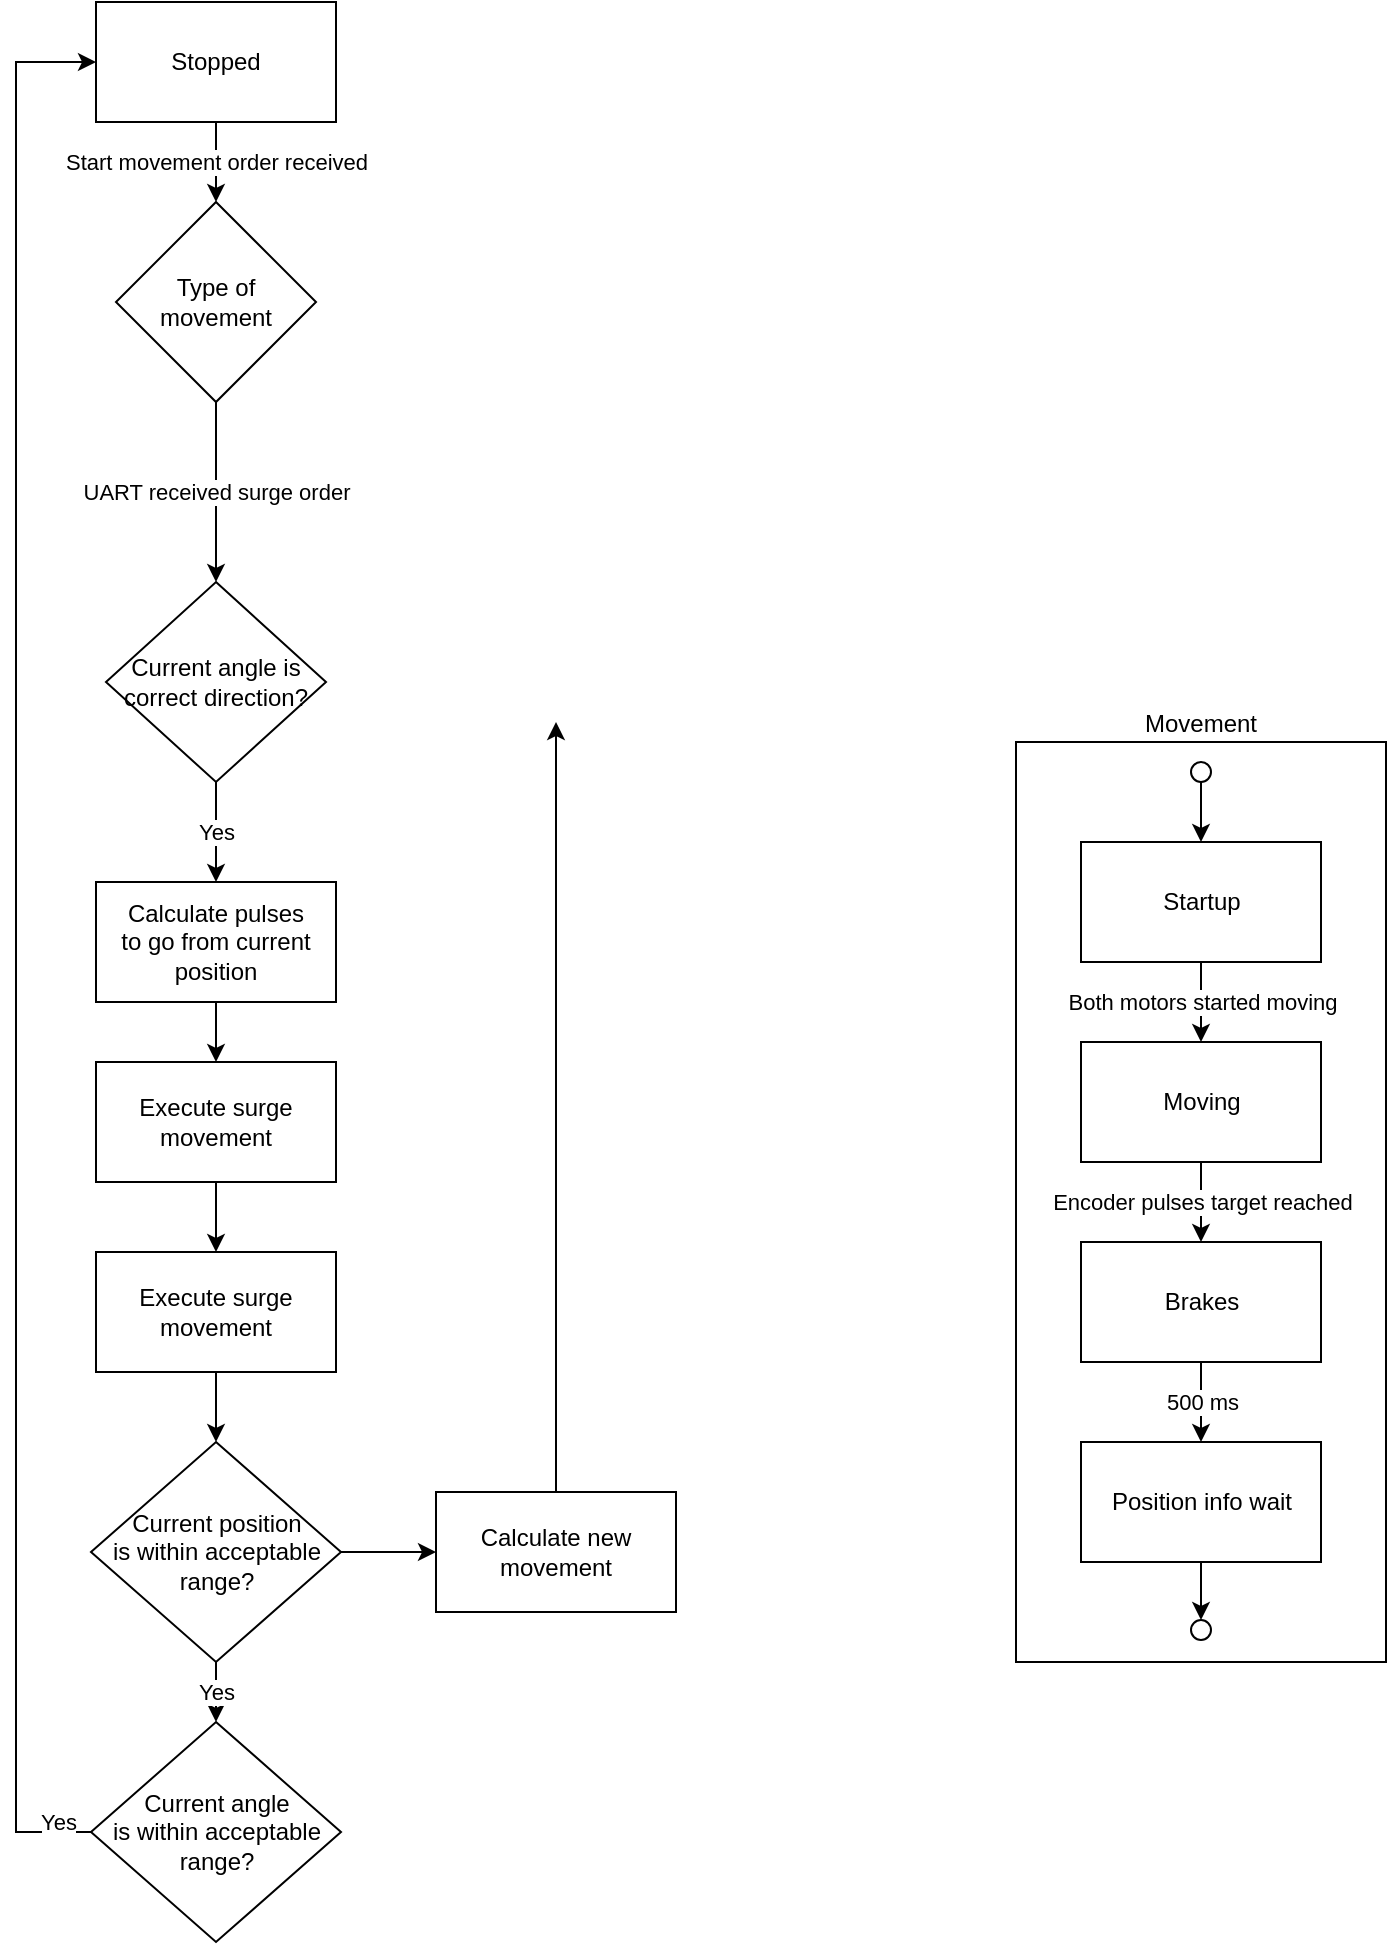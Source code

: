 <mxfile version="20.5.3" type="device"><diagram id="C5RBs43oDa-KdzZeNtuy" name="Page-1"><mxGraphModel dx="1348" dy="1962" grid="1" gridSize="10" guides="1" tooltips="1" connect="1" arrows="1" fold="1" page="1" pageScale="1" pageWidth="827" pageHeight="1169" math="0" shadow="0"><root><mxCell id="WIyWlLk6GJQsqaUBKTNV-0"/><mxCell id="WIyWlLk6GJQsqaUBKTNV-1" parent="WIyWlLk6GJQsqaUBKTNV-0"/><mxCell id="HDlafIDfcUcSY2rB3opa-14" value="Movement" style="rounded=0;whiteSpace=wrap;html=1;labelPosition=center;verticalLabelPosition=top;align=center;verticalAlign=bottom;" parent="WIyWlLk6GJQsqaUBKTNV-1" vertex="1"><mxGeometry x="540" y="300" width="185" height="460" as="geometry"/></mxCell><mxCell id="HDlafIDfcUcSY2rB3opa-2" value="UART received surge order" style="edgeStyle=orthogonalEdgeStyle;rounded=0;orthogonalLoop=1;jettySize=auto;html=1;" parent="WIyWlLk6GJQsqaUBKTNV-1" source="HDlafIDfcUcSY2rB3opa-32" target="HDlafIDfcUcSY2rB3opa-12" edge="1"><mxGeometry relative="1" as="geometry"><mxPoint x="140" y="140" as="targetPoint"/></mxGeometry></mxCell><mxCell id="HDlafIDfcUcSY2rB3opa-33" value="Start movement order received" style="edgeStyle=orthogonalEdgeStyle;rounded=0;orthogonalLoop=1;jettySize=auto;html=1;" parent="WIyWlLk6GJQsqaUBKTNV-1" source="HDlafIDfcUcSY2rB3opa-0" target="HDlafIDfcUcSY2rB3opa-32" edge="1"><mxGeometry relative="1" as="geometry"/></mxCell><mxCell id="HDlafIDfcUcSY2rB3opa-0" value="Stopped" style="rounded=0;whiteSpace=wrap;html=1;" parent="WIyWlLk6GJQsqaUBKTNV-1" vertex="1"><mxGeometry x="80" y="-70" width="120" height="60" as="geometry"/></mxCell><mxCell id="HDlafIDfcUcSY2rB3opa-4" value="Both motors started moving" style="edgeStyle=orthogonalEdgeStyle;rounded=0;orthogonalLoop=1;jettySize=auto;html=1;" parent="WIyWlLk6GJQsqaUBKTNV-1" source="HDlafIDfcUcSY2rB3opa-1" target="HDlafIDfcUcSY2rB3opa-3" edge="1"><mxGeometry relative="1" as="geometry"/></mxCell><mxCell id="HDlafIDfcUcSY2rB3opa-1" value="Startup" style="rounded=0;whiteSpace=wrap;html=1;" parent="WIyWlLk6GJQsqaUBKTNV-1" vertex="1"><mxGeometry x="572.5" y="350" width="120" height="60" as="geometry"/></mxCell><mxCell id="HDlafIDfcUcSY2rB3opa-6" value="Encoder pulses target reached" style="edgeStyle=orthogonalEdgeStyle;rounded=0;orthogonalLoop=1;jettySize=auto;html=1;entryX=0.5;entryY=0;entryDx=0;entryDy=0;" parent="WIyWlLk6GJQsqaUBKTNV-1" source="HDlafIDfcUcSY2rB3opa-3" target="HDlafIDfcUcSY2rB3opa-5" edge="1"><mxGeometry relative="1" as="geometry"/></mxCell><mxCell id="HDlafIDfcUcSY2rB3opa-3" value="Moving" style="rounded=0;whiteSpace=wrap;html=1;" parent="WIyWlLk6GJQsqaUBKTNV-1" vertex="1"><mxGeometry x="572.5" y="450" width="120" height="60" as="geometry"/></mxCell><mxCell id="HDlafIDfcUcSY2rB3opa-8" value="500 ms" style="edgeStyle=orthogonalEdgeStyle;rounded=0;orthogonalLoop=1;jettySize=auto;html=1;" parent="WIyWlLk6GJQsqaUBKTNV-1" source="HDlafIDfcUcSY2rB3opa-5" target="HDlafIDfcUcSY2rB3opa-7" edge="1"><mxGeometry relative="1" as="geometry"/></mxCell><mxCell id="HDlafIDfcUcSY2rB3opa-5" value="Brakes" style="rounded=0;whiteSpace=wrap;html=1;" parent="WIyWlLk6GJQsqaUBKTNV-1" vertex="1"><mxGeometry x="572.5" y="550" width="120" height="60" as="geometry"/></mxCell><mxCell id="HDlafIDfcUcSY2rB3opa-20" style="edgeStyle=orthogonalEdgeStyle;rounded=0;orthogonalLoop=1;jettySize=auto;html=1;entryX=0.5;entryY=0;entryDx=0;entryDy=0;" parent="WIyWlLk6GJQsqaUBKTNV-1" source="HDlafIDfcUcSY2rB3opa-7" target="HDlafIDfcUcSY2rB3opa-19" edge="1"><mxGeometry relative="1" as="geometry"/></mxCell><mxCell id="HDlafIDfcUcSY2rB3opa-7" value="Position info wait" style="rounded=0;whiteSpace=wrap;html=1;" parent="WIyWlLk6GJQsqaUBKTNV-1" vertex="1"><mxGeometry x="572.5" y="650" width="120" height="60" as="geometry"/></mxCell><mxCell id="HDlafIDfcUcSY2rB3opa-23" value="Yes" style="edgeStyle=orthogonalEdgeStyle;rounded=0;orthogonalLoop=1;jettySize=auto;html=1;" parent="WIyWlLk6GJQsqaUBKTNV-1" source="HDlafIDfcUcSY2rB3opa-12" target="HDlafIDfcUcSY2rB3opa-21" edge="1"><mxGeometry relative="1" as="geometry"/></mxCell><mxCell id="HDlafIDfcUcSY2rB3opa-12" value="Current angle is correct direction?" style="rhombus;whiteSpace=wrap;html=1;" parent="WIyWlLk6GJQsqaUBKTNV-1" vertex="1"><mxGeometry x="85" y="220" width="110" height="100" as="geometry"/></mxCell><mxCell id="HDlafIDfcUcSY2rB3opa-18" style="edgeStyle=orthogonalEdgeStyle;rounded=0;orthogonalLoop=1;jettySize=auto;html=1;entryX=0.5;entryY=0;entryDx=0;entryDy=0;" parent="WIyWlLk6GJQsqaUBKTNV-1" source="HDlafIDfcUcSY2rB3opa-17" target="HDlafIDfcUcSY2rB3opa-1" edge="1"><mxGeometry relative="1" as="geometry"/></mxCell><mxCell id="HDlafIDfcUcSY2rB3opa-17" value="" style="ellipse;whiteSpace=wrap;html=1;aspect=fixed;" parent="WIyWlLk6GJQsqaUBKTNV-1" vertex="1"><mxGeometry x="627.5" y="310" width="10" height="10" as="geometry"/></mxCell><mxCell id="HDlafIDfcUcSY2rB3opa-19" value="" style="ellipse;whiteSpace=wrap;html=1;aspect=fixed;" parent="WIyWlLk6GJQsqaUBKTNV-1" vertex="1"><mxGeometry x="627.5" y="739" width="10" height="10" as="geometry"/></mxCell><mxCell id="HDlafIDfcUcSY2rB3opa-25" style="edgeStyle=orthogonalEdgeStyle;rounded=0;orthogonalLoop=1;jettySize=auto;html=1;" parent="WIyWlLk6GJQsqaUBKTNV-1" source="HDlafIDfcUcSY2rB3opa-21" target="HDlafIDfcUcSY2rB3opa-26" edge="1"><mxGeometry relative="1" as="geometry"><mxPoint x="140" y="450" as="targetPoint"/></mxGeometry></mxCell><mxCell id="HDlafIDfcUcSY2rB3opa-21" value="&lt;div&gt;Calculate pulses&lt;/div&gt;&lt;div&gt;to go from current position&lt;br&gt;&lt;/div&gt;" style="rounded=0;whiteSpace=wrap;html=1;" parent="WIyWlLk6GJQsqaUBKTNV-1" vertex="1"><mxGeometry x="80" y="370" width="120" height="60" as="geometry"/></mxCell><mxCell id="HDlafIDfcUcSY2rB3opa-28" style="edgeStyle=orthogonalEdgeStyle;rounded=0;orthogonalLoop=1;jettySize=auto;html=1;" parent="WIyWlLk6GJQsqaUBKTNV-1" source="HDlafIDfcUcSY2rB3opa-26" target="HDlafIDfcUcSY2rB3opa-27" edge="1"><mxGeometry relative="1" as="geometry"/></mxCell><mxCell id="HDlafIDfcUcSY2rB3opa-26" value="Execute surge movement" style="rounded=0;whiteSpace=wrap;html=1;" parent="WIyWlLk6GJQsqaUBKTNV-1" vertex="1"><mxGeometry x="80" y="460" width="120" height="60" as="geometry"/></mxCell><mxCell id="HDlafIDfcUcSY2rB3opa-30" style="edgeStyle=orthogonalEdgeStyle;rounded=0;orthogonalLoop=1;jettySize=auto;html=1;" parent="WIyWlLk6GJQsqaUBKTNV-1" source="HDlafIDfcUcSY2rB3opa-27" target="HDlafIDfcUcSY2rB3opa-29" edge="1"><mxGeometry relative="1" as="geometry"/></mxCell><mxCell id="HDlafIDfcUcSY2rB3opa-27" value="Execute surge movement" style="rounded=0;whiteSpace=wrap;html=1;" parent="WIyWlLk6GJQsqaUBKTNV-1" vertex="1"><mxGeometry x="80" y="555" width="120" height="60" as="geometry"/></mxCell><mxCell id="HDlafIDfcUcSY2rB3opa-35" value="Yes" style="edgeStyle=orthogonalEdgeStyle;rounded=0;orthogonalLoop=1;jettySize=auto;html=1;" parent="WIyWlLk6GJQsqaUBKTNV-1" source="HDlafIDfcUcSY2rB3opa-29" target="HDlafIDfcUcSY2rB3opa-34" edge="1"><mxGeometry relative="1" as="geometry"/></mxCell><mxCell id="HDlafIDfcUcSY2rB3opa-38" style="edgeStyle=orthogonalEdgeStyle;rounded=0;orthogonalLoop=1;jettySize=auto;html=1;" parent="WIyWlLk6GJQsqaUBKTNV-1" source="HDlafIDfcUcSY2rB3opa-29" target="HDlafIDfcUcSY2rB3opa-37" edge="1"><mxGeometry relative="1" as="geometry"/></mxCell><mxCell id="HDlafIDfcUcSY2rB3opa-29" value="&lt;div&gt;Current position &lt;br&gt;&lt;/div&gt;&lt;div&gt;is within acceptable range?&lt;br&gt;&lt;/div&gt;" style="rhombus;whiteSpace=wrap;html=1;" parent="WIyWlLk6GJQsqaUBKTNV-1" vertex="1"><mxGeometry x="77.5" y="650" width="125" height="110" as="geometry"/></mxCell><mxCell id="HDlafIDfcUcSY2rB3opa-32" value="Type of movement" style="rhombus;whiteSpace=wrap;html=1;" parent="WIyWlLk6GJQsqaUBKTNV-1" vertex="1"><mxGeometry x="90" y="30" width="100" height="100" as="geometry"/></mxCell><mxCell id="HDlafIDfcUcSY2rB3opa-36" value="Yes" style="edgeStyle=orthogonalEdgeStyle;rounded=0;orthogonalLoop=1;jettySize=auto;html=1;entryX=0;entryY=0.5;entryDx=0;entryDy=0;" parent="WIyWlLk6GJQsqaUBKTNV-1" source="HDlafIDfcUcSY2rB3opa-34" target="HDlafIDfcUcSY2rB3opa-0" edge="1"><mxGeometry x="-0.964" y="-5" relative="1" as="geometry"><mxPoint x="40" y="10" as="targetPoint"/><Array as="points"><mxPoint x="40" y="845"/><mxPoint x="40" y="-40"/></Array><mxPoint x="1" as="offset"/></mxGeometry></mxCell><mxCell id="HDlafIDfcUcSY2rB3opa-34" value="&lt;div&gt;Current angle&lt;br&gt;&lt;/div&gt;&lt;div&gt;is within acceptable range?&lt;br&gt;&lt;/div&gt;" style="rhombus;whiteSpace=wrap;html=1;" parent="WIyWlLk6GJQsqaUBKTNV-1" vertex="1"><mxGeometry x="77.5" y="790" width="125" height="110" as="geometry"/></mxCell><mxCell id="HDlafIDfcUcSY2rB3opa-40" style="edgeStyle=orthogonalEdgeStyle;rounded=0;orthogonalLoop=1;jettySize=auto;html=1;" parent="WIyWlLk6GJQsqaUBKTNV-1" source="HDlafIDfcUcSY2rB3opa-37" edge="1"><mxGeometry relative="1" as="geometry"><mxPoint x="310" y="290" as="targetPoint"/></mxGeometry></mxCell><mxCell id="HDlafIDfcUcSY2rB3opa-37" value="Calculate new movement" style="rounded=0;whiteSpace=wrap;html=1;" parent="WIyWlLk6GJQsqaUBKTNV-1" vertex="1"><mxGeometry x="250" y="675" width="120" height="60" as="geometry"/></mxCell></root></mxGraphModel></diagram></mxfile>
